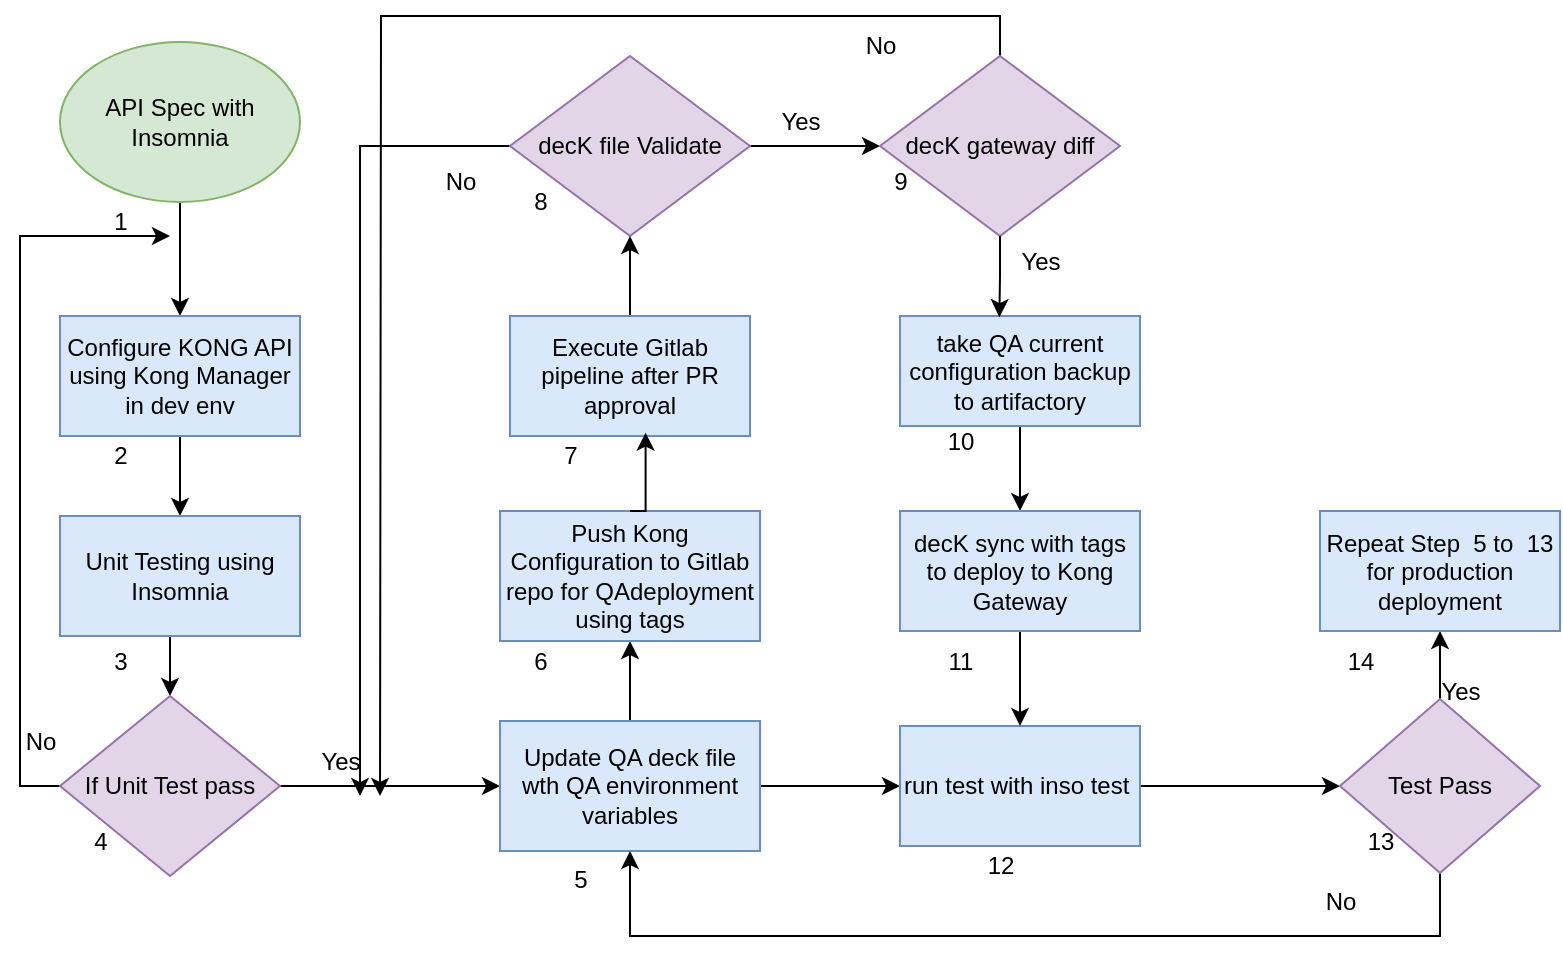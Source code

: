 <mxfile version="25.0.3">
  <diagram name="Page-1" id="9d5lDDtRlMQjuLlHklCn">
    <mxGraphModel dx="934" dy="1585" grid="1" gridSize="10" guides="1" tooltips="1" connect="1" arrows="1" fold="1" page="1" pageScale="1" pageWidth="850" pageHeight="1100" math="0" shadow="0">
      <root>
        <mxCell id="0" />
        <mxCell id="1" parent="0" />
        <mxCell id="FIB39aDfzD8x65Oi5Sua-5" style="edgeStyle=orthogonalEdgeStyle;rounded=0;orthogonalLoop=1;jettySize=auto;html=1;exitX=0.5;exitY=1;exitDx=0;exitDy=0;entryX=0.5;entryY=0;entryDx=0;entryDy=0;" edge="1" parent="1" source="FIB39aDfzD8x65Oi5Sua-1" target="FIB39aDfzD8x65Oi5Sua-2">
          <mxGeometry relative="1" as="geometry" />
        </mxCell>
        <mxCell id="FIB39aDfzD8x65Oi5Sua-1" value="API Spec with Insomnia" style="ellipse;whiteSpace=wrap;html=1;fillColor=#d5e8d4;strokeColor=#82b366;" vertex="1" parent="1">
          <mxGeometry x="30" y="13" width="120" height="80" as="geometry" />
        </mxCell>
        <mxCell id="FIB39aDfzD8x65Oi5Sua-6" style="edgeStyle=orthogonalEdgeStyle;rounded=0;orthogonalLoop=1;jettySize=auto;html=1;exitX=0.5;exitY=1;exitDx=0;exitDy=0;entryX=0.5;entryY=0;entryDx=0;entryDy=0;" edge="1" parent="1" source="FIB39aDfzD8x65Oi5Sua-2" target="FIB39aDfzD8x65Oi5Sua-3">
          <mxGeometry relative="1" as="geometry" />
        </mxCell>
        <mxCell id="FIB39aDfzD8x65Oi5Sua-2" value="Configure KONG API using Kong Manager in dev env" style="rounded=0;whiteSpace=wrap;html=1;fillColor=#dae8fc;strokeColor=#6c8ebf;" vertex="1" parent="1">
          <mxGeometry x="30" y="150" width="120" height="60" as="geometry" />
        </mxCell>
        <mxCell id="FIB39aDfzD8x65Oi5Sua-7" style="edgeStyle=orthogonalEdgeStyle;rounded=0;orthogonalLoop=1;jettySize=auto;html=1;exitX=0.5;exitY=1;exitDx=0;exitDy=0;entryX=0.5;entryY=0;entryDx=0;entryDy=0;" edge="1" parent="1" source="FIB39aDfzD8x65Oi5Sua-3" target="FIB39aDfzD8x65Oi5Sua-4">
          <mxGeometry relative="1" as="geometry" />
        </mxCell>
        <mxCell id="FIB39aDfzD8x65Oi5Sua-3" value="Unit Testing using Insomnia" style="rounded=0;whiteSpace=wrap;html=1;fillColor=#dae8fc;strokeColor=#6c8ebf;" vertex="1" parent="1">
          <mxGeometry x="30" y="250" width="120" height="60" as="geometry" />
        </mxCell>
        <mxCell id="FIB39aDfzD8x65Oi5Sua-16" style="edgeStyle=orthogonalEdgeStyle;rounded=0;orthogonalLoop=1;jettySize=auto;html=1;exitX=1;exitY=0.5;exitDx=0;exitDy=0;" edge="1" parent="1" source="FIB39aDfzD8x65Oi5Sua-4" target="FIB39aDfzD8x65Oi5Sua-11">
          <mxGeometry relative="1" as="geometry" />
        </mxCell>
        <mxCell id="FIB39aDfzD8x65Oi5Sua-65" style="edgeStyle=orthogonalEdgeStyle;rounded=0;orthogonalLoop=1;jettySize=auto;html=1;exitX=0;exitY=0.5;exitDx=0;exitDy=0;" edge="1" parent="1" source="FIB39aDfzD8x65Oi5Sua-4">
          <mxGeometry relative="1" as="geometry">
            <mxPoint x="85" y="110" as="targetPoint" />
            <Array as="points">
              <mxPoint x="10" y="385" />
              <mxPoint x="10" y="110" />
            </Array>
          </mxGeometry>
        </mxCell>
        <mxCell id="FIB39aDfzD8x65Oi5Sua-4" value="If Unit Test pass" style="rhombus;whiteSpace=wrap;html=1;fillColor=#e1d5e7;strokeColor=#9673a6;" vertex="1" parent="1">
          <mxGeometry x="30" y="340" width="110" height="90" as="geometry" />
        </mxCell>
        <mxCell id="FIB39aDfzD8x65Oi5Sua-18" style="edgeStyle=orthogonalEdgeStyle;rounded=0;orthogonalLoop=1;jettySize=auto;html=1;exitX=0.5;exitY=0;exitDx=0;exitDy=0;entryX=0.5;entryY=1;entryDx=0;entryDy=0;" edge="1" parent="1" source="FIB39aDfzD8x65Oi5Sua-11" target="FIB39aDfzD8x65Oi5Sua-12">
          <mxGeometry relative="1" as="geometry" />
        </mxCell>
        <mxCell id="FIB39aDfzD8x65Oi5Sua-59" style="edgeStyle=orthogonalEdgeStyle;rounded=0;orthogonalLoop=1;jettySize=auto;html=1;exitX=1;exitY=0.5;exitDx=0;exitDy=0;entryX=0;entryY=0.5;entryDx=0;entryDy=0;" edge="1" parent="1" source="FIB39aDfzD8x65Oi5Sua-11" target="FIB39aDfzD8x65Oi5Sua-32">
          <mxGeometry relative="1" as="geometry" />
        </mxCell>
        <mxCell id="FIB39aDfzD8x65Oi5Sua-11" value="Update QA deck file wth QA environment variables" style="rounded=0;whiteSpace=wrap;html=1;fillColor=#dae8fc;strokeColor=#6c8ebf;" vertex="1" parent="1">
          <mxGeometry x="250" y="352.5" width="130" height="65" as="geometry" />
        </mxCell>
        <mxCell id="FIB39aDfzD8x65Oi5Sua-12" value="Push Kong Configuration to Gitlab repo for QAdeployment using tags" style="rounded=0;whiteSpace=wrap;html=1;fillColor=#dae8fc;strokeColor=#6c8ebf;" vertex="1" parent="1">
          <mxGeometry x="250" y="247.5" width="130" height="65" as="geometry" />
        </mxCell>
        <mxCell id="FIB39aDfzD8x65Oi5Sua-25" style="edgeStyle=orthogonalEdgeStyle;rounded=0;orthogonalLoop=1;jettySize=auto;html=1;exitX=1;exitY=0.5;exitDx=0;exitDy=0;entryX=0;entryY=0.5;entryDx=0;entryDy=0;" edge="1" parent="1" source="FIB39aDfzD8x65Oi5Sua-13" target="FIB39aDfzD8x65Oi5Sua-24">
          <mxGeometry relative="1" as="geometry" />
        </mxCell>
        <mxCell id="FIB39aDfzD8x65Oi5Sua-29" style="edgeStyle=orthogonalEdgeStyle;rounded=0;orthogonalLoop=1;jettySize=auto;html=1;exitX=0;exitY=0.5;exitDx=0;exitDy=0;entryX=0.75;entryY=1.067;entryDx=0;entryDy=0;entryPerimeter=0;" edge="1" parent="1" source="FIB39aDfzD8x65Oi5Sua-13" target="FIB39aDfzD8x65Oi5Sua-17">
          <mxGeometry relative="1" as="geometry">
            <mxPoint x="210" y="400" as="targetPoint" />
          </mxGeometry>
        </mxCell>
        <mxCell id="FIB39aDfzD8x65Oi5Sua-13" value="decK file Validate" style="rhombus;whiteSpace=wrap;html=1;fillColor=#e1d5e7;strokeColor=#9673a6;" vertex="1" parent="1">
          <mxGeometry x="255" y="20" width="120" height="90" as="geometry" />
        </mxCell>
        <mxCell id="FIB39aDfzD8x65Oi5Sua-20" style="edgeStyle=orthogonalEdgeStyle;rounded=0;orthogonalLoop=1;jettySize=auto;html=1;exitX=0.5;exitY=0;exitDx=0;exitDy=0;entryX=0.5;entryY=1;entryDx=0;entryDy=0;" edge="1" parent="1" source="FIB39aDfzD8x65Oi5Sua-14" target="FIB39aDfzD8x65Oi5Sua-13">
          <mxGeometry relative="1" as="geometry" />
        </mxCell>
        <mxCell id="FIB39aDfzD8x65Oi5Sua-14" value="Execute Gitlab pipeline after PR approval" style="rounded=0;whiteSpace=wrap;html=1;fillColor=#dae8fc;strokeColor=#6c8ebf;" vertex="1" parent="1">
          <mxGeometry x="255" y="150" width="120" height="60" as="geometry" />
        </mxCell>
        <mxCell id="FIB39aDfzD8x65Oi5Sua-17" value="Yes" style="text;html=1;align=center;verticalAlign=middle;resizable=0;points=[];autosize=1;strokeColor=none;fillColor=none;" vertex="1" parent="1">
          <mxGeometry x="150" y="358" width="40" height="30" as="geometry" />
        </mxCell>
        <mxCell id="FIB39aDfzD8x65Oi5Sua-19" style="edgeStyle=orthogonalEdgeStyle;rounded=0;orthogonalLoop=1;jettySize=auto;html=1;exitX=0.5;exitY=0;exitDx=0;exitDy=0;entryX=0.565;entryY=0.972;entryDx=0;entryDy=0;entryPerimeter=0;" edge="1" parent="1" source="FIB39aDfzD8x65Oi5Sua-12" target="FIB39aDfzD8x65Oi5Sua-14">
          <mxGeometry relative="1" as="geometry" />
        </mxCell>
        <mxCell id="FIB39aDfzD8x65Oi5Sua-27" style="edgeStyle=orthogonalEdgeStyle;rounded=0;orthogonalLoop=1;jettySize=auto;html=1;exitX=0.5;exitY=0;exitDx=0;exitDy=0;" edge="1" parent="1" source="FIB39aDfzD8x65Oi5Sua-24">
          <mxGeometry relative="1" as="geometry">
            <mxPoint x="190" y="390" as="targetPoint" />
          </mxGeometry>
        </mxCell>
        <mxCell id="FIB39aDfzD8x65Oi5Sua-24" value="decK gateway diff" style="rhombus;whiteSpace=wrap;html=1;fillColor=#e1d5e7;strokeColor=#9673a6;" vertex="1" parent="1">
          <mxGeometry x="440" y="20" width="120" height="90" as="geometry" />
        </mxCell>
        <mxCell id="FIB39aDfzD8x65Oi5Sua-26" value="Yes" style="text;html=1;align=center;verticalAlign=middle;resizable=0;points=[];autosize=1;strokeColor=none;fillColor=none;" vertex="1" parent="1">
          <mxGeometry x="380" y="38" width="40" height="30" as="geometry" />
        </mxCell>
        <mxCell id="FIB39aDfzD8x65Oi5Sua-28" value="No" style="text;html=1;align=center;verticalAlign=middle;resizable=0;points=[];autosize=1;strokeColor=none;fillColor=none;" vertex="1" parent="1">
          <mxGeometry x="420" width="40" height="30" as="geometry" />
        </mxCell>
        <mxCell id="FIB39aDfzD8x65Oi5Sua-30" value="No" style="text;html=1;align=center;verticalAlign=middle;resizable=0;points=[];autosize=1;strokeColor=none;fillColor=none;" vertex="1" parent="1">
          <mxGeometry x="210" y="68" width="40" height="30" as="geometry" />
        </mxCell>
        <mxCell id="FIB39aDfzD8x65Oi5Sua-38" style="edgeStyle=orthogonalEdgeStyle;rounded=0;orthogonalLoop=1;jettySize=auto;html=1;entryX=0.5;entryY=0;entryDx=0;entryDy=0;" edge="1" parent="1" source="FIB39aDfzD8x65Oi5Sua-31" target="FIB39aDfzD8x65Oi5Sua-33">
          <mxGeometry relative="1" as="geometry" />
        </mxCell>
        <mxCell id="FIB39aDfzD8x65Oi5Sua-31" value="take QA current configuration backup to artifactory" style="rounded=0;whiteSpace=wrap;html=1;fillColor=#dae8fc;strokeColor=#6c8ebf;" vertex="1" parent="1">
          <mxGeometry x="450" y="150" width="120" height="55" as="geometry" />
        </mxCell>
        <mxCell id="FIB39aDfzD8x65Oi5Sua-40" style="edgeStyle=orthogonalEdgeStyle;rounded=0;orthogonalLoop=1;jettySize=auto;html=1;entryX=0;entryY=0.5;entryDx=0;entryDy=0;" edge="1" parent="1" source="FIB39aDfzD8x65Oi5Sua-32" target="FIB39aDfzD8x65Oi5Sua-39">
          <mxGeometry relative="1" as="geometry" />
        </mxCell>
        <mxCell id="FIB39aDfzD8x65Oi5Sua-32" value="run test with inso test&amp;nbsp;" style="rounded=0;whiteSpace=wrap;html=1;fillColor=#dae8fc;strokeColor=#6c8ebf;" vertex="1" parent="1">
          <mxGeometry x="450" y="355" width="120" height="60" as="geometry" />
        </mxCell>
        <mxCell id="FIB39aDfzD8x65Oi5Sua-37" style="edgeStyle=orthogonalEdgeStyle;rounded=0;orthogonalLoop=1;jettySize=auto;html=1;exitX=0.5;exitY=1;exitDx=0;exitDy=0;entryX=0.5;entryY=0;entryDx=0;entryDy=0;" edge="1" parent="1" source="FIB39aDfzD8x65Oi5Sua-33" target="FIB39aDfzD8x65Oi5Sua-32">
          <mxGeometry relative="1" as="geometry" />
        </mxCell>
        <mxCell id="FIB39aDfzD8x65Oi5Sua-33" value="decK sync with tags to deploy to Kong Gateway" style="rounded=0;whiteSpace=wrap;html=1;fillColor=#dae8fc;strokeColor=#6c8ebf;" vertex="1" parent="1">
          <mxGeometry x="450" y="247.5" width="120" height="60" as="geometry" />
        </mxCell>
        <mxCell id="FIB39aDfzD8x65Oi5Sua-34" style="edgeStyle=orthogonalEdgeStyle;rounded=0;orthogonalLoop=1;jettySize=auto;html=1;exitX=0.5;exitY=1;exitDx=0;exitDy=0;entryX=0.414;entryY=0.011;entryDx=0;entryDy=0;entryPerimeter=0;" edge="1" parent="1" source="FIB39aDfzD8x65Oi5Sua-24" target="FIB39aDfzD8x65Oi5Sua-31">
          <mxGeometry relative="1" as="geometry" />
        </mxCell>
        <mxCell id="FIB39aDfzD8x65Oi5Sua-35" value="Yes" style="text;html=1;align=center;verticalAlign=middle;resizable=0;points=[];autosize=1;strokeColor=none;fillColor=none;" vertex="1" parent="1">
          <mxGeometry x="500" y="108" width="40" height="30" as="geometry" />
        </mxCell>
        <mxCell id="FIB39aDfzD8x65Oi5Sua-43" style="edgeStyle=orthogonalEdgeStyle;rounded=0;orthogonalLoop=1;jettySize=auto;html=1;exitX=0.5;exitY=0;exitDx=0;exitDy=0;entryX=0.5;entryY=1;entryDx=0;entryDy=0;" edge="1" parent="1" source="FIB39aDfzD8x65Oi5Sua-39" target="FIB39aDfzD8x65Oi5Sua-41">
          <mxGeometry relative="1" as="geometry" />
        </mxCell>
        <mxCell id="FIB39aDfzD8x65Oi5Sua-61" style="edgeStyle=orthogonalEdgeStyle;rounded=0;orthogonalLoop=1;jettySize=auto;html=1;entryX=0.5;entryY=1;entryDx=0;entryDy=0;" edge="1" parent="1" source="FIB39aDfzD8x65Oi5Sua-39" target="FIB39aDfzD8x65Oi5Sua-11">
          <mxGeometry relative="1" as="geometry">
            <Array as="points">
              <mxPoint x="720" y="460" />
              <mxPoint x="315" y="460" />
            </Array>
          </mxGeometry>
        </mxCell>
        <mxCell id="FIB39aDfzD8x65Oi5Sua-39" value="Test Pass" style="rhombus;whiteSpace=wrap;html=1;fillColor=#e1d5e7;strokeColor=#9673a6;" vertex="1" parent="1">
          <mxGeometry x="670" y="341.5" width="100" height="87" as="geometry" />
        </mxCell>
        <mxCell id="FIB39aDfzD8x65Oi5Sua-41" value="Repeat Step&amp;nbsp; 5 to&amp;nbsp; 13 for production deployment" style="rounded=0;whiteSpace=wrap;html=1;fillColor=#dae8fc;strokeColor=#6c8ebf;" vertex="1" parent="1">
          <mxGeometry x="660" y="247.5" width="120" height="60" as="geometry" />
        </mxCell>
        <mxCell id="FIB39aDfzD8x65Oi5Sua-44" value="1" style="text;html=1;align=center;verticalAlign=middle;resizable=0;points=[];autosize=1;strokeColor=none;fillColor=none;" vertex="1" parent="1">
          <mxGeometry x="45" y="88" width="30" height="30" as="geometry" />
        </mxCell>
        <mxCell id="FIB39aDfzD8x65Oi5Sua-45" value="2" style="text;html=1;align=center;verticalAlign=middle;resizable=0;points=[];autosize=1;strokeColor=none;fillColor=none;" vertex="1" parent="1">
          <mxGeometry x="45" y="205" width="30" height="30" as="geometry" />
        </mxCell>
        <mxCell id="FIB39aDfzD8x65Oi5Sua-46" value="3" style="text;html=1;align=center;verticalAlign=middle;resizable=0;points=[];autosize=1;strokeColor=none;fillColor=none;" vertex="1" parent="1">
          <mxGeometry x="45" y="307.5" width="30" height="30" as="geometry" />
        </mxCell>
        <mxCell id="FIB39aDfzD8x65Oi5Sua-47" value="4" style="text;html=1;align=center;verticalAlign=middle;resizable=0;points=[];autosize=1;strokeColor=none;fillColor=none;" vertex="1" parent="1">
          <mxGeometry x="35" y="398" width="30" height="30" as="geometry" />
        </mxCell>
        <mxCell id="FIB39aDfzD8x65Oi5Sua-48" value="5" style="text;html=1;align=center;verticalAlign=middle;resizable=0;points=[];autosize=1;strokeColor=none;fillColor=none;" vertex="1" parent="1">
          <mxGeometry x="275" y="416.5" width="30" height="30" as="geometry" />
        </mxCell>
        <mxCell id="FIB39aDfzD8x65Oi5Sua-49" value="6" style="text;html=1;align=center;verticalAlign=middle;resizable=0;points=[];autosize=1;strokeColor=none;fillColor=none;" vertex="1" parent="1">
          <mxGeometry x="255" y="308" width="30" height="30" as="geometry" />
        </mxCell>
        <mxCell id="FIB39aDfzD8x65Oi5Sua-50" value="7" style="text;html=1;align=center;verticalAlign=middle;resizable=0;points=[];autosize=1;strokeColor=none;fillColor=none;" vertex="1" parent="1">
          <mxGeometry x="270" y="205" width="30" height="30" as="geometry" />
        </mxCell>
        <mxCell id="FIB39aDfzD8x65Oi5Sua-51" value="8" style="text;html=1;align=center;verticalAlign=middle;resizable=0;points=[];autosize=1;strokeColor=none;fillColor=none;" vertex="1" parent="1">
          <mxGeometry x="255" y="78" width="30" height="30" as="geometry" />
        </mxCell>
        <mxCell id="FIB39aDfzD8x65Oi5Sua-52" value="9" style="text;html=1;align=center;verticalAlign=middle;resizable=0;points=[];autosize=1;strokeColor=none;fillColor=none;" vertex="1" parent="1">
          <mxGeometry x="435" y="68" width="30" height="30" as="geometry" />
        </mxCell>
        <mxCell id="FIB39aDfzD8x65Oi5Sua-53" value="10" style="text;html=1;align=center;verticalAlign=middle;resizable=0;points=[];autosize=1;strokeColor=none;fillColor=none;" vertex="1" parent="1">
          <mxGeometry x="460" y="198" width="40" height="30" as="geometry" />
        </mxCell>
        <mxCell id="FIB39aDfzD8x65Oi5Sua-54" value="11" style="text;html=1;align=center;verticalAlign=middle;resizable=0;points=[];autosize=1;strokeColor=none;fillColor=none;" vertex="1" parent="1">
          <mxGeometry x="460" y="308" width="40" height="30" as="geometry" />
        </mxCell>
        <mxCell id="FIB39aDfzD8x65Oi5Sua-56" value="12" style="text;html=1;align=center;verticalAlign=middle;resizable=0;points=[];autosize=1;strokeColor=none;fillColor=none;" vertex="1" parent="1">
          <mxGeometry x="480" y="410" width="40" height="30" as="geometry" />
        </mxCell>
        <mxCell id="FIB39aDfzD8x65Oi5Sua-57" value="13" style="text;html=1;align=center;verticalAlign=middle;resizable=0;points=[];autosize=1;strokeColor=none;fillColor=none;" vertex="1" parent="1">
          <mxGeometry x="670" y="398" width="40" height="30" as="geometry" />
        </mxCell>
        <mxCell id="FIB39aDfzD8x65Oi5Sua-58" value="14" style="text;html=1;align=center;verticalAlign=middle;resizable=0;points=[];autosize=1;strokeColor=none;fillColor=none;" vertex="1" parent="1">
          <mxGeometry x="660" y="308" width="40" height="30" as="geometry" />
        </mxCell>
        <mxCell id="FIB39aDfzD8x65Oi5Sua-62" value="No" style="text;html=1;align=center;verticalAlign=middle;resizable=0;points=[];autosize=1;strokeColor=none;fillColor=none;" vertex="1" parent="1">
          <mxGeometry x="650" y="428" width="40" height="30" as="geometry" />
        </mxCell>
        <mxCell id="FIB39aDfzD8x65Oi5Sua-63" value="Yes" style="text;html=1;align=center;verticalAlign=middle;resizable=0;points=[];autosize=1;strokeColor=none;fillColor=none;" vertex="1" parent="1">
          <mxGeometry x="710" y="322.5" width="40" height="30" as="geometry" />
        </mxCell>
        <mxCell id="FIB39aDfzD8x65Oi5Sua-66" value="No" style="text;html=1;align=center;verticalAlign=middle;resizable=0;points=[];autosize=1;strokeColor=none;fillColor=none;" vertex="1" parent="1">
          <mxGeometry y="348" width="40" height="30" as="geometry" />
        </mxCell>
      </root>
    </mxGraphModel>
  </diagram>
</mxfile>
